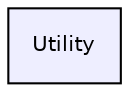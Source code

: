 digraph G {
  compound=true
  node [ fontsize="10", fontname="Helvetica"];
  edge [ labelfontsize="10", labelfontname="Helvetica"];
  dir_45512b4d464edf1241bf27d9b61f7c89 [shape=box, label="Utility", style="filled", fillcolor="#eeeeff", pencolor="black", URL="dir_45512b4d464edf1241bf27d9b61f7c89.html"];
}
